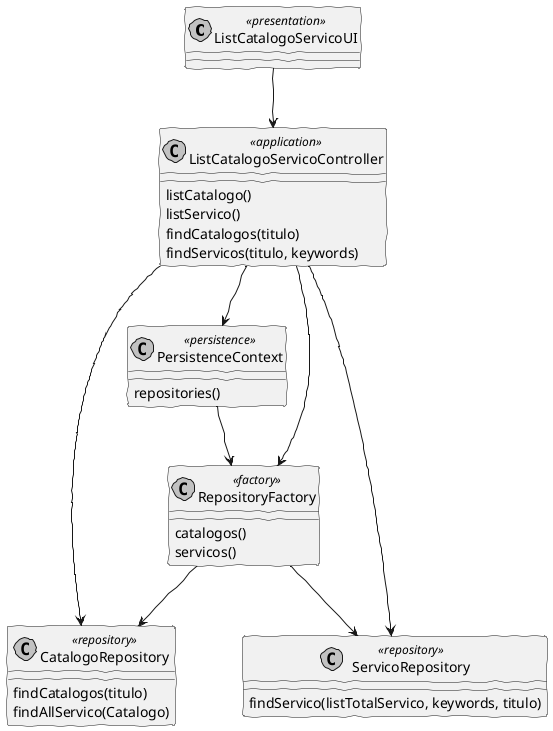 @startuml
'http://plantuml.com/skinparam.html
skinparam handwritten true
skinparam monochrome true
skinparam packageStyle rect
skinparam defaultFontName FG Virgil
skinparam shadowing false

class ListCatalogoServicoUI <<presentation>>
class ListCatalogoServicoController <<application>>
class PersistenceContext <<persistence>>
class RepositoryFactory <<factory>>
class CatalogoRepository <<repository>>
class ServicoRepository <<repository>>


ListCatalogoServicoUI --> ListCatalogoServicoController
ListCatalogoServicoController : listCatalogo()
ListCatalogoServicoController : listServico()

ListCatalogoServicoController : findCatalogos(titulo)
ListCatalogoServicoController : findServicos(titulo, keywords)

ListCatalogoServicoController --> CatalogoRepository
ListCatalogoServicoController --> ServicoRepository
ListCatalogoServicoController --> PersistenceContext
PersistenceContext : repositories()
ListCatalogoServicoController --> RepositoryFactory
RepositoryFactory : catalogos()
RepositoryFactory : servicos()

PersistenceContext --> RepositoryFactory
RepositoryFactory --> CatalogoRepository
RepositoryFactory --> ServicoRepository

CatalogoRepository : findCatalogos(titulo)
CatalogoRepository : findAllServico(Catalogo)

ServicoRepository : findServico(listTotalServico, keywords, titulo)
@enduml
